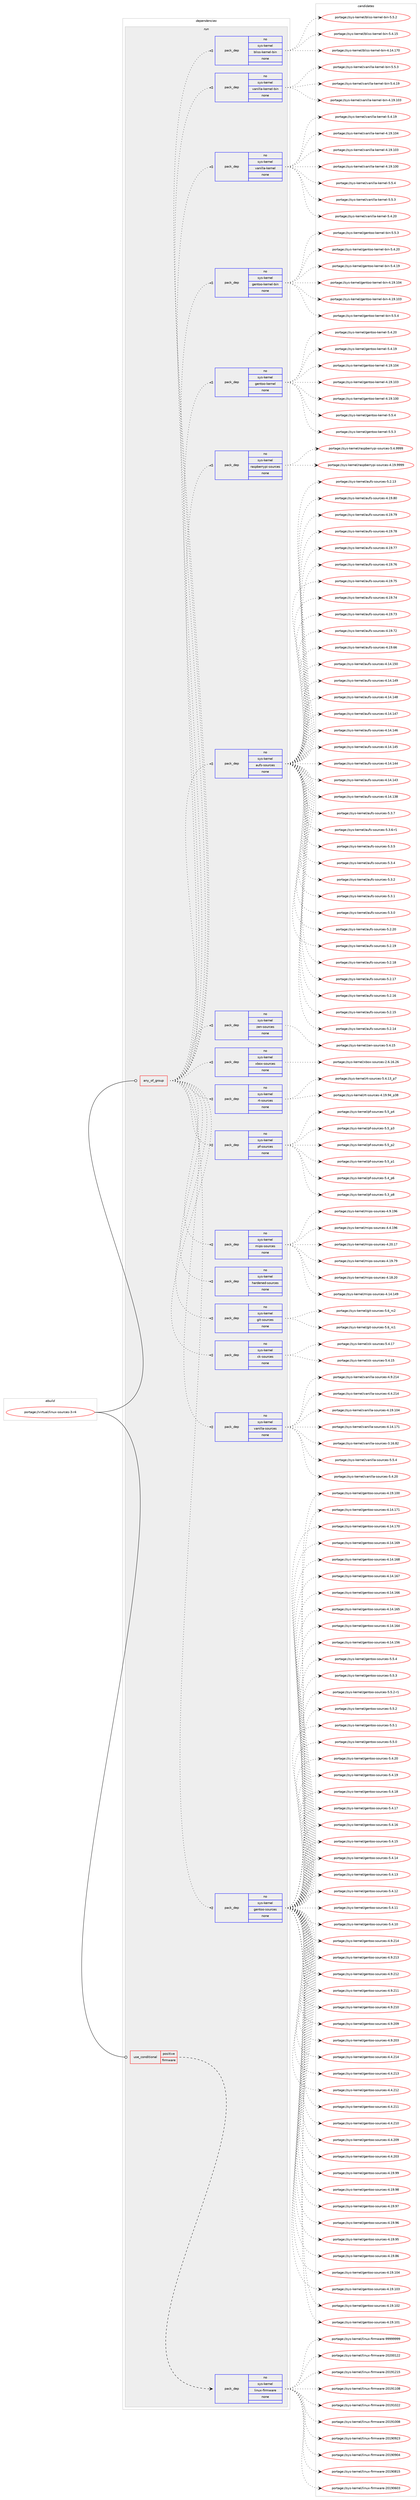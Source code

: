 digraph prolog {

# *************
# Graph options
# *************

newrank=true;
concentrate=true;
compound=true;
graph [rankdir=LR,fontname=Helvetica,fontsize=10,ranksep=1.5];#, ranksep=2.5, nodesep=0.2];
edge  [arrowhead=vee];
node  [fontname=Helvetica,fontsize=10];

# **********
# The ebuild
# **********

subgraph cluster_leftcol {
color=gray;
rank=same;
label=<<i>ebuild</i>>;
id [label="portage://virtual/linux-sources-3-r4", color=red, width=4, href="../virtual/linux-sources-3-r4.svg"];
}

# ****************
# The dependencies
# ****************

subgraph cluster_midcol {
color=gray;
label=<<i>dependencies</i>>;
subgraph cluster_compile {
fillcolor="#eeeeee";
style=filled;
label=<<i>compile</i>>;
}
subgraph cluster_compileandrun {
fillcolor="#eeeeee";
style=filled;
label=<<i>compile and run</i>>;
}
subgraph cluster_run {
fillcolor="#eeeeee";
style=filled;
label=<<i>run</i>>;
subgraph any759 {
dependency37556 [label=<<TABLE BORDER="0" CELLBORDER="1" CELLSPACING="0" CELLPADDING="4"><TR><TD CELLPADDING="10">any_of_group</TD></TR></TABLE>>, shape=none, color=red];subgraph pack30021 {
dependency37557 [label=<<TABLE BORDER="0" CELLBORDER="1" CELLSPACING="0" CELLPADDING="4" WIDTH="220"><TR><TD ROWSPAN="6" CELLPADDING="30">pack_dep</TD></TR><TR><TD WIDTH="110">no</TD></TR><TR><TD>sys-kernel</TD></TR><TR><TD>gentoo-sources</TD></TR><TR><TD>none</TD></TR><TR><TD></TD></TR></TABLE>>, shape=none, color=blue];
}
dependency37556:e -> dependency37557:w [weight=20,style="dotted",arrowhead="oinv"];
subgraph pack30022 {
dependency37558 [label=<<TABLE BORDER="0" CELLBORDER="1" CELLSPACING="0" CELLPADDING="4" WIDTH="220"><TR><TD ROWSPAN="6" CELLPADDING="30">pack_dep</TD></TR><TR><TD WIDTH="110">no</TD></TR><TR><TD>sys-kernel</TD></TR><TR><TD>vanilla-sources</TD></TR><TR><TD>none</TD></TR><TR><TD></TD></TR></TABLE>>, shape=none, color=blue];
}
dependency37556:e -> dependency37558:w [weight=20,style="dotted",arrowhead="oinv"];
subgraph pack30023 {
dependency37559 [label=<<TABLE BORDER="0" CELLBORDER="1" CELLSPACING="0" CELLPADDING="4" WIDTH="220"><TR><TD ROWSPAN="6" CELLPADDING="30">pack_dep</TD></TR><TR><TD WIDTH="110">no</TD></TR><TR><TD>sys-kernel</TD></TR><TR><TD>ck-sources</TD></TR><TR><TD>none</TD></TR><TR><TD></TD></TR></TABLE>>, shape=none, color=blue];
}
dependency37556:e -> dependency37559:w [weight=20,style="dotted",arrowhead="oinv"];
subgraph pack30024 {
dependency37560 [label=<<TABLE BORDER="0" CELLBORDER="1" CELLSPACING="0" CELLPADDING="4" WIDTH="220"><TR><TD ROWSPAN="6" CELLPADDING="30">pack_dep</TD></TR><TR><TD WIDTH="110">no</TD></TR><TR><TD>sys-kernel</TD></TR><TR><TD>git-sources</TD></TR><TR><TD>none</TD></TR><TR><TD></TD></TR></TABLE>>, shape=none, color=blue];
}
dependency37556:e -> dependency37560:w [weight=20,style="dotted",arrowhead="oinv"];
subgraph pack30025 {
dependency37561 [label=<<TABLE BORDER="0" CELLBORDER="1" CELLSPACING="0" CELLPADDING="4" WIDTH="220"><TR><TD ROWSPAN="6" CELLPADDING="30">pack_dep</TD></TR><TR><TD WIDTH="110">no</TD></TR><TR><TD>sys-kernel</TD></TR><TR><TD>hardened-sources</TD></TR><TR><TD>none</TD></TR><TR><TD></TD></TR></TABLE>>, shape=none, color=blue];
}
dependency37556:e -> dependency37561:w [weight=20,style="dotted",arrowhead="oinv"];
subgraph pack30026 {
dependency37562 [label=<<TABLE BORDER="0" CELLBORDER="1" CELLSPACING="0" CELLPADDING="4" WIDTH="220"><TR><TD ROWSPAN="6" CELLPADDING="30">pack_dep</TD></TR><TR><TD WIDTH="110">no</TD></TR><TR><TD>sys-kernel</TD></TR><TR><TD>mips-sources</TD></TR><TR><TD>none</TD></TR><TR><TD></TD></TR></TABLE>>, shape=none, color=blue];
}
dependency37556:e -> dependency37562:w [weight=20,style="dotted",arrowhead="oinv"];
subgraph pack30027 {
dependency37563 [label=<<TABLE BORDER="0" CELLBORDER="1" CELLSPACING="0" CELLPADDING="4" WIDTH="220"><TR><TD ROWSPAN="6" CELLPADDING="30">pack_dep</TD></TR><TR><TD WIDTH="110">no</TD></TR><TR><TD>sys-kernel</TD></TR><TR><TD>pf-sources</TD></TR><TR><TD>none</TD></TR><TR><TD></TD></TR></TABLE>>, shape=none, color=blue];
}
dependency37556:e -> dependency37563:w [weight=20,style="dotted",arrowhead="oinv"];
subgraph pack30028 {
dependency37564 [label=<<TABLE BORDER="0" CELLBORDER="1" CELLSPACING="0" CELLPADDING="4" WIDTH="220"><TR><TD ROWSPAN="6" CELLPADDING="30">pack_dep</TD></TR><TR><TD WIDTH="110">no</TD></TR><TR><TD>sys-kernel</TD></TR><TR><TD>rt-sources</TD></TR><TR><TD>none</TD></TR><TR><TD></TD></TR></TABLE>>, shape=none, color=blue];
}
dependency37556:e -> dependency37564:w [weight=20,style="dotted",arrowhead="oinv"];
subgraph pack30029 {
dependency37565 [label=<<TABLE BORDER="0" CELLBORDER="1" CELLSPACING="0" CELLPADDING="4" WIDTH="220"><TR><TD ROWSPAN="6" CELLPADDING="30">pack_dep</TD></TR><TR><TD WIDTH="110">no</TD></TR><TR><TD>sys-kernel</TD></TR><TR><TD>xbox-sources</TD></TR><TR><TD>none</TD></TR><TR><TD></TD></TR></TABLE>>, shape=none, color=blue];
}
dependency37556:e -> dependency37565:w [weight=20,style="dotted",arrowhead="oinv"];
subgraph pack30030 {
dependency37566 [label=<<TABLE BORDER="0" CELLBORDER="1" CELLSPACING="0" CELLPADDING="4" WIDTH="220"><TR><TD ROWSPAN="6" CELLPADDING="30">pack_dep</TD></TR><TR><TD WIDTH="110">no</TD></TR><TR><TD>sys-kernel</TD></TR><TR><TD>zen-sources</TD></TR><TR><TD>none</TD></TR><TR><TD></TD></TR></TABLE>>, shape=none, color=blue];
}
dependency37556:e -> dependency37566:w [weight=20,style="dotted",arrowhead="oinv"];
subgraph pack30031 {
dependency37567 [label=<<TABLE BORDER="0" CELLBORDER="1" CELLSPACING="0" CELLPADDING="4" WIDTH="220"><TR><TD ROWSPAN="6" CELLPADDING="30">pack_dep</TD></TR><TR><TD WIDTH="110">no</TD></TR><TR><TD>sys-kernel</TD></TR><TR><TD>aufs-sources</TD></TR><TR><TD>none</TD></TR><TR><TD></TD></TR></TABLE>>, shape=none, color=blue];
}
dependency37556:e -> dependency37567:w [weight=20,style="dotted",arrowhead="oinv"];
subgraph pack30032 {
dependency37568 [label=<<TABLE BORDER="0" CELLBORDER="1" CELLSPACING="0" CELLPADDING="4" WIDTH="220"><TR><TD ROWSPAN="6" CELLPADDING="30">pack_dep</TD></TR><TR><TD WIDTH="110">no</TD></TR><TR><TD>sys-kernel</TD></TR><TR><TD>raspberrypi-sources</TD></TR><TR><TD>none</TD></TR><TR><TD></TD></TR></TABLE>>, shape=none, color=blue];
}
dependency37556:e -> dependency37568:w [weight=20,style="dotted",arrowhead="oinv"];
subgraph pack30033 {
dependency37569 [label=<<TABLE BORDER="0" CELLBORDER="1" CELLSPACING="0" CELLPADDING="4" WIDTH="220"><TR><TD ROWSPAN="6" CELLPADDING="30">pack_dep</TD></TR><TR><TD WIDTH="110">no</TD></TR><TR><TD>sys-kernel</TD></TR><TR><TD>gentoo-kernel</TD></TR><TR><TD>none</TD></TR><TR><TD></TD></TR></TABLE>>, shape=none, color=blue];
}
dependency37556:e -> dependency37569:w [weight=20,style="dotted",arrowhead="oinv"];
subgraph pack30034 {
dependency37570 [label=<<TABLE BORDER="0" CELLBORDER="1" CELLSPACING="0" CELLPADDING="4" WIDTH="220"><TR><TD ROWSPAN="6" CELLPADDING="30">pack_dep</TD></TR><TR><TD WIDTH="110">no</TD></TR><TR><TD>sys-kernel</TD></TR><TR><TD>gentoo-kernel-bin</TD></TR><TR><TD>none</TD></TR><TR><TD></TD></TR></TABLE>>, shape=none, color=blue];
}
dependency37556:e -> dependency37570:w [weight=20,style="dotted",arrowhead="oinv"];
subgraph pack30035 {
dependency37571 [label=<<TABLE BORDER="0" CELLBORDER="1" CELLSPACING="0" CELLPADDING="4" WIDTH="220"><TR><TD ROWSPAN="6" CELLPADDING="30">pack_dep</TD></TR><TR><TD WIDTH="110">no</TD></TR><TR><TD>sys-kernel</TD></TR><TR><TD>vanilla-kernel</TD></TR><TR><TD>none</TD></TR><TR><TD></TD></TR></TABLE>>, shape=none, color=blue];
}
dependency37556:e -> dependency37571:w [weight=20,style="dotted",arrowhead="oinv"];
subgraph pack30036 {
dependency37572 [label=<<TABLE BORDER="0" CELLBORDER="1" CELLSPACING="0" CELLPADDING="4" WIDTH="220"><TR><TD ROWSPAN="6" CELLPADDING="30">pack_dep</TD></TR><TR><TD WIDTH="110">no</TD></TR><TR><TD>sys-kernel</TD></TR><TR><TD>vanilla-kernel-bin</TD></TR><TR><TD>none</TD></TR><TR><TD></TD></TR></TABLE>>, shape=none, color=blue];
}
dependency37556:e -> dependency37572:w [weight=20,style="dotted",arrowhead="oinv"];
subgraph pack30037 {
dependency37573 [label=<<TABLE BORDER="0" CELLBORDER="1" CELLSPACING="0" CELLPADDING="4" WIDTH="220"><TR><TD ROWSPAN="6" CELLPADDING="30">pack_dep</TD></TR><TR><TD WIDTH="110">no</TD></TR><TR><TD>sys-kernel</TD></TR><TR><TD>bliss-kernel-bin</TD></TR><TR><TD>none</TD></TR><TR><TD></TD></TR></TABLE>>, shape=none, color=blue];
}
dependency37556:e -> dependency37573:w [weight=20,style="dotted",arrowhead="oinv"];
}
id:e -> dependency37556:w [weight=20,style="solid",arrowhead="odot"];
subgraph cond6728 {
dependency37574 [label=<<TABLE BORDER="0" CELLBORDER="1" CELLSPACING="0" CELLPADDING="4"><TR><TD ROWSPAN="3" CELLPADDING="10">use_conditional</TD></TR><TR><TD>positive</TD></TR><TR><TD>firmware</TD></TR></TABLE>>, shape=none, color=red];
subgraph pack30038 {
dependency37575 [label=<<TABLE BORDER="0" CELLBORDER="1" CELLSPACING="0" CELLPADDING="4" WIDTH="220"><TR><TD ROWSPAN="6" CELLPADDING="30">pack_dep</TD></TR><TR><TD WIDTH="110">no</TD></TR><TR><TD>sys-kernel</TD></TR><TR><TD>linux-firmware</TD></TR><TR><TD>none</TD></TR><TR><TD></TD></TR></TABLE>>, shape=none, color=blue];
}
dependency37574:e -> dependency37575:w [weight=20,style="dashed",arrowhead="vee"];
}
id:e -> dependency37574:w [weight=20,style="solid",arrowhead="odot"];
}
}

# **************
# The candidates
# **************

subgraph cluster_choices {
rank=same;
color=gray;
label=<<i>candidates</i>>;

subgraph choice30021 {
color=black;
nodesep=1;
choice11512111545107101114110101108471031011101161111114511511111711499101115455346534652 [label="portage://sys-kernel/gentoo-sources-5.5.4", color=red, width=4,href="../sys-kernel/gentoo-sources-5.5.4.svg"];
choice11512111545107101114110101108471031011101161111114511511111711499101115455346534651 [label="portage://sys-kernel/gentoo-sources-5.5.3", color=red, width=4,href="../sys-kernel/gentoo-sources-5.5.3.svg"];
choice115121115451071011141101011084710310111011611111145115111117114991011154553465346504511449 [label="portage://sys-kernel/gentoo-sources-5.5.2-r1", color=red, width=4,href="../sys-kernel/gentoo-sources-5.5.2-r1.svg"];
choice11512111545107101114110101108471031011101161111114511511111711499101115455346534650 [label="portage://sys-kernel/gentoo-sources-5.5.2", color=red, width=4,href="../sys-kernel/gentoo-sources-5.5.2.svg"];
choice11512111545107101114110101108471031011101161111114511511111711499101115455346534649 [label="portage://sys-kernel/gentoo-sources-5.5.1", color=red, width=4,href="../sys-kernel/gentoo-sources-5.5.1.svg"];
choice11512111545107101114110101108471031011101161111114511511111711499101115455346534648 [label="portage://sys-kernel/gentoo-sources-5.5.0", color=red, width=4,href="../sys-kernel/gentoo-sources-5.5.0.svg"];
choice1151211154510710111411010110847103101110116111111451151111171149910111545534652465048 [label="portage://sys-kernel/gentoo-sources-5.4.20", color=red, width=4,href="../sys-kernel/gentoo-sources-5.4.20.svg"];
choice1151211154510710111411010110847103101110116111111451151111171149910111545534652464957 [label="portage://sys-kernel/gentoo-sources-5.4.19", color=red, width=4,href="../sys-kernel/gentoo-sources-5.4.19.svg"];
choice1151211154510710111411010110847103101110116111111451151111171149910111545534652464956 [label="portage://sys-kernel/gentoo-sources-5.4.18", color=red, width=4,href="../sys-kernel/gentoo-sources-5.4.18.svg"];
choice1151211154510710111411010110847103101110116111111451151111171149910111545534652464955 [label="portage://sys-kernel/gentoo-sources-5.4.17", color=red, width=4,href="../sys-kernel/gentoo-sources-5.4.17.svg"];
choice1151211154510710111411010110847103101110116111111451151111171149910111545534652464954 [label="portage://sys-kernel/gentoo-sources-5.4.16", color=red, width=4,href="../sys-kernel/gentoo-sources-5.4.16.svg"];
choice1151211154510710111411010110847103101110116111111451151111171149910111545534652464953 [label="portage://sys-kernel/gentoo-sources-5.4.15", color=red, width=4,href="../sys-kernel/gentoo-sources-5.4.15.svg"];
choice1151211154510710111411010110847103101110116111111451151111171149910111545534652464952 [label="portage://sys-kernel/gentoo-sources-5.4.14", color=red, width=4,href="../sys-kernel/gentoo-sources-5.4.14.svg"];
choice1151211154510710111411010110847103101110116111111451151111171149910111545534652464951 [label="portage://sys-kernel/gentoo-sources-5.4.13", color=red, width=4,href="../sys-kernel/gentoo-sources-5.4.13.svg"];
choice1151211154510710111411010110847103101110116111111451151111171149910111545534652464950 [label="portage://sys-kernel/gentoo-sources-5.4.12", color=red, width=4,href="../sys-kernel/gentoo-sources-5.4.12.svg"];
choice1151211154510710111411010110847103101110116111111451151111171149910111545534652464949 [label="portage://sys-kernel/gentoo-sources-5.4.11", color=red, width=4,href="../sys-kernel/gentoo-sources-5.4.11.svg"];
choice1151211154510710111411010110847103101110116111111451151111171149910111545534652464948 [label="portage://sys-kernel/gentoo-sources-5.4.10", color=red, width=4,href="../sys-kernel/gentoo-sources-5.4.10.svg"];
choice115121115451071011141101011084710310111011611111145115111117114991011154552465746504952 [label="portage://sys-kernel/gentoo-sources-4.9.214", color=red, width=4,href="../sys-kernel/gentoo-sources-4.9.214.svg"];
choice115121115451071011141101011084710310111011611111145115111117114991011154552465746504951 [label="portage://sys-kernel/gentoo-sources-4.9.213", color=red, width=4,href="../sys-kernel/gentoo-sources-4.9.213.svg"];
choice115121115451071011141101011084710310111011611111145115111117114991011154552465746504950 [label="portage://sys-kernel/gentoo-sources-4.9.212", color=red, width=4,href="../sys-kernel/gentoo-sources-4.9.212.svg"];
choice115121115451071011141101011084710310111011611111145115111117114991011154552465746504949 [label="portage://sys-kernel/gentoo-sources-4.9.211", color=red, width=4,href="../sys-kernel/gentoo-sources-4.9.211.svg"];
choice115121115451071011141101011084710310111011611111145115111117114991011154552465746504948 [label="portage://sys-kernel/gentoo-sources-4.9.210", color=red, width=4,href="../sys-kernel/gentoo-sources-4.9.210.svg"];
choice115121115451071011141101011084710310111011611111145115111117114991011154552465746504857 [label="portage://sys-kernel/gentoo-sources-4.9.209", color=red, width=4,href="../sys-kernel/gentoo-sources-4.9.209.svg"];
choice115121115451071011141101011084710310111011611111145115111117114991011154552465746504851 [label="portage://sys-kernel/gentoo-sources-4.9.203", color=red, width=4,href="../sys-kernel/gentoo-sources-4.9.203.svg"];
choice115121115451071011141101011084710310111011611111145115111117114991011154552465246504952 [label="portage://sys-kernel/gentoo-sources-4.4.214", color=red, width=4,href="../sys-kernel/gentoo-sources-4.4.214.svg"];
choice115121115451071011141101011084710310111011611111145115111117114991011154552465246504951 [label="portage://sys-kernel/gentoo-sources-4.4.213", color=red, width=4,href="../sys-kernel/gentoo-sources-4.4.213.svg"];
choice115121115451071011141101011084710310111011611111145115111117114991011154552465246504950 [label="portage://sys-kernel/gentoo-sources-4.4.212", color=red, width=4,href="../sys-kernel/gentoo-sources-4.4.212.svg"];
choice115121115451071011141101011084710310111011611111145115111117114991011154552465246504949 [label="portage://sys-kernel/gentoo-sources-4.4.211", color=red, width=4,href="../sys-kernel/gentoo-sources-4.4.211.svg"];
choice115121115451071011141101011084710310111011611111145115111117114991011154552465246504948 [label="portage://sys-kernel/gentoo-sources-4.4.210", color=red, width=4,href="../sys-kernel/gentoo-sources-4.4.210.svg"];
choice115121115451071011141101011084710310111011611111145115111117114991011154552465246504857 [label="portage://sys-kernel/gentoo-sources-4.4.209", color=red, width=4,href="../sys-kernel/gentoo-sources-4.4.209.svg"];
choice115121115451071011141101011084710310111011611111145115111117114991011154552465246504851 [label="portage://sys-kernel/gentoo-sources-4.4.203", color=red, width=4,href="../sys-kernel/gentoo-sources-4.4.203.svg"];
choice115121115451071011141101011084710310111011611111145115111117114991011154552464957465757 [label="portage://sys-kernel/gentoo-sources-4.19.99", color=red, width=4,href="../sys-kernel/gentoo-sources-4.19.99.svg"];
choice115121115451071011141101011084710310111011611111145115111117114991011154552464957465756 [label="portage://sys-kernel/gentoo-sources-4.19.98", color=red, width=4,href="../sys-kernel/gentoo-sources-4.19.98.svg"];
choice115121115451071011141101011084710310111011611111145115111117114991011154552464957465755 [label="portage://sys-kernel/gentoo-sources-4.19.97", color=red, width=4,href="../sys-kernel/gentoo-sources-4.19.97.svg"];
choice115121115451071011141101011084710310111011611111145115111117114991011154552464957465754 [label="portage://sys-kernel/gentoo-sources-4.19.96", color=red, width=4,href="../sys-kernel/gentoo-sources-4.19.96.svg"];
choice115121115451071011141101011084710310111011611111145115111117114991011154552464957465753 [label="portage://sys-kernel/gentoo-sources-4.19.95", color=red, width=4,href="../sys-kernel/gentoo-sources-4.19.95.svg"];
choice115121115451071011141101011084710310111011611111145115111117114991011154552464957465654 [label="portage://sys-kernel/gentoo-sources-4.19.86", color=red, width=4,href="../sys-kernel/gentoo-sources-4.19.86.svg"];
choice11512111545107101114110101108471031011101161111114511511111711499101115455246495746494852 [label="portage://sys-kernel/gentoo-sources-4.19.104", color=red, width=4,href="../sys-kernel/gentoo-sources-4.19.104.svg"];
choice11512111545107101114110101108471031011101161111114511511111711499101115455246495746494851 [label="portage://sys-kernel/gentoo-sources-4.19.103", color=red, width=4,href="../sys-kernel/gentoo-sources-4.19.103.svg"];
choice11512111545107101114110101108471031011101161111114511511111711499101115455246495746494850 [label="portage://sys-kernel/gentoo-sources-4.19.102", color=red, width=4,href="../sys-kernel/gentoo-sources-4.19.102.svg"];
choice11512111545107101114110101108471031011101161111114511511111711499101115455246495746494849 [label="portage://sys-kernel/gentoo-sources-4.19.101", color=red, width=4,href="../sys-kernel/gentoo-sources-4.19.101.svg"];
choice11512111545107101114110101108471031011101161111114511511111711499101115455246495746494848 [label="portage://sys-kernel/gentoo-sources-4.19.100", color=red, width=4,href="../sys-kernel/gentoo-sources-4.19.100.svg"];
choice11512111545107101114110101108471031011101161111114511511111711499101115455246495246495549 [label="portage://sys-kernel/gentoo-sources-4.14.171", color=red, width=4,href="../sys-kernel/gentoo-sources-4.14.171.svg"];
choice11512111545107101114110101108471031011101161111114511511111711499101115455246495246495548 [label="portage://sys-kernel/gentoo-sources-4.14.170", color=red, width=4,href="../sys-kernel/gentoo-sources-4.14.170.svg"];
choice11512111545107101114110101108471031011101161111114511511111711499101115455246495246495457 [label="portage://sys-kernel/gentoo-sources-4.14.169", color=red, width=4,href="../sys-kernel/gentoo-sources-4.14.169.svg"];
choice11512111545107101114110101108471031011101161111114511511111711499101115455246495246495456 [label="portage://sys-kernel/gentoo-sources-4.14.168", color=red, width=4,href="../sys-kernel/gentoo-sources-4.14.168.svg"];
choice11512111545107101114110101108471031011101161111114511511111711499101115455246495246495455 [label="portage://sys-kernel/gentoo-sources-4.14.167", color=red, width=4,href="../sys-kernel/gentoo-sources-4.14.167.svg"];
choice11512111545107101114110101108471031011101161111114511511111711499101115455246495246495454 [label="portage://sys-kernel/gentoo-sources-4.14.166", color=red, width=4,href="../sys-kernel/gentoo-sources-4.14.166.svg"];
choice11512111545107101114110101108471031011101161111114511511111711499101115455246495246495453 [label="portage://sys-kernel/gentoo-sources-4.14.165", color=red, width=4,href="../sys-kernel/gentoo-sources-4.14.165.svg"];
choice11512111545107101114110101108471031011101161111114511511111711499101115455246495246495452 [label="portage://sys-kernel/gentoo-sources-4.14.164", color=red, width=4,href="../sys-kernel/gentoo-sources-4.14.164.svg"];
choice11512111545107101114110101108471031011101161111114511511111711499101115455246495246495354 [label="portage://sys-kernel/gentoo-sources-4.14.156", color=red, width=4,href="../sys-kernel/gentoo-sources-4.14.156.svg"];
dependency37557:e -> choice11512111545107101114110101108471031011101161111114511511111711499101115455346534652:w [style=dotted,weight="100"];
dependency37557:e -> choice11512111545107101114110101108471031011101161111114511511111711499101115455346534651:w [style=dotted,weight="100"];
dependency37557:e -> choice115121115451071011141101011084710310111011611111145115111117114991011154553465346504511449:w [style=dotted,weight="100"];
dependency37557:e -> choice11512111545107101114110101108471031011101161111114511511111711499101115455346534650:w [style=dotted,weight="100"];
dependency37557:e -> choice11512111545107101114110101108471031011101161111114511511111711499101115455346534649:w [style=dotted,weight="100"];
dependency37557:e -> choice11512111545107101114110101108471031011101161111114511511111711499101115455346534648:w [style=dotted,weight="100"];
dependency37557:e -> choice1151211154510710111411010110847103101110116111111451151111171149910111545534652465048:w [style=dotted,weight="100"];
dependency37557:e -> choice1151211154510710111411010110847103101110116111111451151111171149910111545534652464957:w [style=dotted,weight="100"];
dependency37557:e -> choice1151211154510710111411010110847103101110116111111451151111171149910111545534652464956:w [style=dotted,weight="100"];
dependency37557:e -> choice1151211154510710111411010110847103101110116111111451151111171149910111545534652464955:w [style=dotted,weight="100"];
dependency37557:e -> choice1151211154510710111411010110847103101110116111111451151111171149910111545534652464954:w [style=dotted,weight="100"];
dependency37557:e -> choice1151211154510710111411010110847103101110116111111451151111171149910111545534652464953:w [style=dotted,weight="100"];
dependency37557:e -> choice1151211154510710111411010110847103101110116111111451151111171149910111545534652464952:w [style=dotted,weight="100"];
dependency37557:e -> choice1151211154510710111411010110847103101110116111111451151111171149910111545534652464951:w [style=dotted,weight="100"];
dependency37557:e -> choice1151211154510710111411010110847103101110116111111451151111171149910111545534652464950:w [style=dotted,weight="100"];
dependency37557:e -> choice1151211154510710111411010110847103101110116111111451151111171149910111545534652464949:w [style=dotted,weight="100"];
dependency37557:e -> choice1151211154510710111411010110847103101110116111111451151111171149910111545534652464948:w [style=dotted,weight="100"];
dependency37557:e -> choice115121115451071011141101011084710310111011611111145115111117114991011154552465746504952:w [style=dotted,weight="100"];
dependency37557:e -> choice115121115451071011141101011084710310111011611111145115111117114991011154552465746504951:w [style=dotted,weight="100"];
dependency37557:e -> choice115121115451071011141101011084710310111011611111145115111117114991011154552465746504950:w [style=dotted,weight="100"];
dependency37557:e -> choice115121115451071011141101011084710310111011611111145115111117114991011154552465746504949:w [style=dotted,weight="100"];
dependency37557:e -> choice115121115451071011141101011084710310111011611111145115111117114991011154552465746504948:w [style=dotted,weight="100"];
dependency37557:e -> choice115121115451071011141101011084710310111011611111145115111117114991011154552465746504857:w [style=dotted,weight="100"];
dependency37557:e -> choice115121115451071011141101011084710310111011611111145115111117114991011154552465746504851:w [style=dotted,weight="100"];
dependency37557:e -> choice115121115451071011141101011084710310111011611111145115111117114991011154552465246504952:w [style=dotted,weight="100"];
dependency37557:e -> choice115121115451071011141101011084710310111011611111145115111117114991011154552465246504951:w [style=dotted,weight="100"];
dependency37557:e -> choice115121115451071011141101011084710310111011611111145115111117114991011154552465246504950:w [style=dotted,weight="100"];
dependency37557:e -> choice115121115451071011141101011084710310111011611111145115111117114991011154552465246504949:w [style=dotted,weight="100"];
dependency37557:e -> choice115121115451071011141101011084710310111011611111145115111117114991011154552465246504948:w [style=dotted,weight="100"];
dependency37557:e -> choice115121115451071011141101011084710310111011611111145115111117114991011154552465246504857:w [style=dotted,weight="100"];
dependency37557:e -> choice115121115451071011141101011084710310111011611111145115111117114991011154552465246504851:w [style=dotted,weight="100"];
dependency37557:e -> choice115121115451071011141101011084710310111011611111145115111117114991011154552464957465757:w [style=dotted,weight="100"];
dependency37557:e -> choice115121115451071011141101011084710310111011611111145115111117114991011154552464957465756:w [style=dotted,weight="100"];
dependency37557:e -> choice115121115451071011141101011084710310111011611111145115111117114991011154552464957465755:w [style=dotted,weight="100"];
dependency37557:e -> choice115121115451071011141101011084710310111011611111145115111117114991011154552464957465754:w [style=dotted,weight="100"];
dependency37557:e -> choice115121115451071011141101011084710310111011611111145115111117114991011154552464957465753:w [style=dotted,weight="100"];
dependency37557:e -> choice115121115451071011141101011084710310111011611111145115111117114991011154552464957465654:w [style=dotted,weight="100"];
dependency37557:e -> choice11512111545107101114110101108471031011101161111114511511111711499101115455246495746494852:w [style=dotted,weight="100"];
dependency37557:e -> choice11512111545107101114110101108471031011101161111114511511111711499101115455246495746494851:w [style=dotted,weight="100"];
dependency37557:e -> choice11512111545107101114110101108471031011101161111114511511111711499101115455246495746494850:w [style=dotted,weight="100"];
dependency37557:e -> choice11512111545107101114110101108471031011101161111114511511111711499101115455246495746494849:w [style=dotted,weight="100"];
dependency37557:e -> choice11512111545107101114110101108471031011101161111114511511111711499101115455246495746494848:w [style=dotted,weight="100"];
dependency37557:e -> choice11512111545107101114110101108471031011101161111114511511111711499101115455246495246495549:w [style=dotted,weight="100"];
dependency37557:e -> choice11512111545107101114110101108471031011101161111114511511111711499101115455246495246495548:w [style=dotted,weight="100"];
dependency37557:e -> choice11512111545107101114110101108471031011101161111114511511111711499101115455246495246495457:w [style=dotted,weight="100"];
dependency37557:e -> choice11512111545107101114110101108471031011101161111114511511111711499101115455246495246495456:w [style=dotted,weight="100"];
dependency37557:e -> choice11512111545107101114110101108471031011101161111114511511111711499101115455246495246495455:w [style=dotted,weight="100"];
dependency37557:e -> choice11512111545107101114110101108471031011101161111114511511111711499101115455246495246495454:w [style=dotted,weight="100"];
dependency37557:e -> choice11512111545107101114110101108471031011101161111114511511111711499101115455246495246495453:w [style=dotted,weight="100"];
dependency37557:e -> choice11512111545107101114110101108471031011101161111114511511111711499101115455246495246495452:w [style=dotted,weight="100"];
dependency37557:e -> choice11512111545107101114110101108471031011101161111114511511111711499101115455246495246495354:w [style=dotted,weight="100"];
}
subgraph choice30022 {
color=black;
nodesep=1;
choice115121115451071011141101011084711897110105108108974511511111711499101115455346534652 [label="portage://sys-kernel/vanilla-sources-5.5.4", color=red, width=4,href="../sys-kernel/vanilla-sources-5.5.4.svg"];
choice11512111545107101114110101108471189711010510810897451151111171149910111545534652465048 [label="portage://sys-kernel/vanilla-sources-5.4.20", color=red, width=4,href="../sys-kernel/vanilla-sources-5.4.20.svg"];
choice1151211154510710111411010110847118971101051081089745115111117114991011154552465746504952 [label="portage://sys-kernel/vanilla-sources-4.9.214", color=red, width=4,href="../sys-kernel/vanilla-sources-4.9.214.svg"];
choice1151211154510710111411010110847118971101051081089745115111117114991011154552465246504952 [label="portage://sys-kernel/vanilla-sources-4.4.214", color=red, width=4,href="../sys-kernel/vanilla-sources-4.4.214.svg"];
choice115121115451071011141101011084711897110105108108974511511111711499101115455246495746494852 [label="portage://sys-kernel/vanilla-sources-4.19.104", color=red, width=4,href="../sys-kernel/vanilla-sources-4.19.104.svg"];
choice115121115451071011141101011084711897110105108108974511511111711499101115455246495246495549 [label="portage://sys-kernel/vanilla-sources-4.14.171", color=red, width=4,href="../sys-kernel/vanilla-sources-4.14.171.svg"];
choice1151211154510710111411010110847118971101051081089745115111117114991011154551464954465650 [label="portage://sys-kernel/vanilla-sources-3.16.82", color=red, width=4,href="../sys-kernel/vanilla-sources-3.16.82.svg"];
dependency37558:e -> choice115121115451071011141101011084711897110105108108974511511111711499101115455346534652:w [style=dotted,weight="100"];
dependency37558:e -> choice11512111545107101114110101108471189711010510810897451151111171149910111545534652465048:w [style=dotted,weight="100"];
dependency37558:e -> choice1151211154510710111411010110847118971101051081089745115111117114991011154552465746504952:w [style=dotted,weight="100"];
dependency37558:e -> choice1151211154510710111411010110847118971101051081089745115111117114991011154552465246504952:w [style=dotted,weight="100"];
dependency37558:e -> choice115121115451071011141101011084711897110105108108974511511111711499101115455246495746494852:w [style=dotted,weight="100"];
dependency37558:e -> choice115121115451071011141101011084711897110105108108974511511111711499101115455246495246495549:w [style=dotted,weight="100"];
dependency37558:e -> choice1151211154510710111411010110847118971101051081089745115111117114991011154551464954465650:w [style=dotted,weight="100"];
}
subgraph choice30023 {
color=black;
nodesep=1;
choice115121115451071011141101011084799107451151111171149910111545534652464955 [label="portage://sys-kernel/ck-sources-5.4.17", color=red, width=4,href="../sys-kernel/ck-sources-5.4.17.svg"];
choice115121115451071011141101011084799107451151111171149910111545534652464953 [label="portage://sys-kernel/ck-sources-5.4.15", color=red, width=4,href="../sys-kernel/ck-sources-5.4.15.svg"];
dependency37559:e -> choice115121115451071011141101011084799107451151111171149910111545534652464955:w [style=dotted,weight="100"];
dependency37559:e -> choice115121115451071011141101011084799107451151111171149910111545534652464953:w [style=dotted,weight="100"];
}
subgraph choice30024 {
color=black;
nodesep=1;
choice1151211154510710111411010110847103105116451151111171149910111545534654951149950 [label="portage://sys-kernel/git-sources-5.6_rc2", color=red, width=4,href="../sys-kernel/git-sources-5.6_rc2.svg"];
choice1151211154510710111411010110847103105116451151111171149910111545534654951149949 [label="portage://sys-kernel/git-sources-5.6_rc1", color=red, width=4,href="../sys-kernel/git-sources-5.6_rc1.svg"];
dependency37560:e -> choice1151211154510710111411010110847103105116451151111171149910111545534654951149950:w [style=dotted,weight="100"];
dependency37560:e -> choice1151211154510710111411010110847103105116451151111171149910111545534654951149949:w [style=dotted,weight="100"];
}
subgraph choice30025 {
color=black;
nodesep=1;
}
subgraph choice30026 {
color=black;
nodesep=1;
choice115121115451071011141101011084710910511211545115111117114991011154552465746495754 [label="portage://sys-kernel/mips-sources-4.9.196", color=red, width=4,href="../sys-kernel/mips-sources-4.9.196.svg"];
choice115121115451071011141101011084710910511211545115111117114991011154552465246495754 [label="portage://sys-kernel/mips-sources-4.4.196", color=red, width=4,href="../sys-kernel/mips-sources-4.4.196.svg"];
choice115121115451071011141101011084710910511211545115111117114991011154552465048464955 [label="portage://sys-kernel/mips-sources-4.20.17", color=red, width=4,href="../sys-kernel/mips-sources-4.20.17.svg"];
choice115121115451071011141101011084710910511211545115111117114991011154552464957465557 [label="portage://sys-kernel/mips-sources-4.19.79", color=red, width=4,href="../sys-kernel/mips-sources-4.19.79.svg"];
choice115121115451071011141101011084710910511211545115111117114991011154552464956465048 [label="portage://sys-kernel/mips-sources-4.18.20", color=red, width=4,href="../sys-kernel/mips-sources-4.18.20.svg"];
choice11512111545107101114110101108471091051121154511511111711499101115455246495246495257 [label="portage://sys-kernel/mips-sources-4.14.149", color=red, width=4,href="../sys-kernel/mips-sources-4.14.149.svg"];
dependency37562:e -> choice115121115451071011141101011084710910511211545115111117114991011154552465746495754:w [style=dotted,weight="100"];
dependency37562:e -> choice115121115451071011141101011084710910511211545115111117114991011154552465246495754:w [style=dotted,weight="100"];
dependency37562:e -> choice115121115451071011141101011084710910511211545115111117114991011154552465048464955:w [style=dotted,weight="100"];
dependency37562:e -> choice115121115451071011141101011084710910511211545115111117114991011154552464957465557:w [style=dotted,weight="100"];
dependency37562:e -> choice115121115451071011141101011084710910511211545115111117114991011154552464956465048:w [style=dotted,weight="100"];
dependency37562:e -> choice11512111545107101114110101108471091051121154511511111711499101115455246495246495257:w [style=dotted,weight="100"];
}
subgraph choice30027 {
color=black;
nodesep=1;
choice11512111545107101114110101108471121024511511111711499101115455346539511252 [label="portage://sys-kernel/pf-sources-5.5_p4", color=red, width=4,href="../sys-kernel/pf-sources-5.5_p4.svg"];
choice11512111545107101114110101108471121024511511111711499101115455346539511251 [label="portage://sys-kernel/pf-sources-5.5_p3", color=red, width=4,href="../sys-kernel/pf-sources-5.5_p3.svg"];
choice11512111545107101114110101108471121024511511111711499101115455346539511250 [label="portage://sys-kernel/pf-sources-5.5_p2", color=red, width=4,href="../sys-kernel/pf-sources-5.5_p2.svg"];
choice11512111545107101114110101108471121024511511111711499101115455346539511249 [label="portage://sys-kernel/pf-sources-5.5_p1", color=red, width=4,href="../sys-kernel/pf-sources-5.5_p1.svg"];
choice11512111545107101114110101108471121024511511111711499101115455346529511254 [label="portage://sys-kernel/pf-sources-5.4_p6", color=red, width=4,href="../sys-kernel/pf-sources-5.4_p6.svg"];
choice11512111545107101114110101108471121024511511111711499101115455346519511256 [label="portage://sys-kernel/pf-sources-5.3_p8", color=red, width=4,href="../sys-kernel/pf-sources-5.3_p8.svg"];
dependency37563:e -> choice11512111545107101114110101108471121024511511111711499101115455346539511252:w [style=dotted,weight="100"];
dependency37563:e -> choice11512111545107101114110101108471121024511511111711499101115455346539511251:w [style=dotted,weight="100"];
dependency37563:e -> choice11512111545107101114110101108471121024511511111711499101115455346539511250:w [style=dotted,weight="100"];
dependency37563:e -> choice11512111545107101114110101108471121024511511111711499101115455346539511249:w [style=dotted,weight="100"];
dependency37563:e -> choice11512111545107101114110101108471121024511511111711499101115455346529511254:w [style=dotted,weight="100"];
dependency37563:e -> choice11512111545107101114110101108471121024511511111711499101115455346519511256:w [style=dotted,weight="100"];
}
subgraph choice30028 {
color=black;
nodesep=1;
choice11512111545107101114110101108471141164511511111711499101115455346524649519511255 [label="portage://sys-kernel/rt-sources-5.4.13_p7", color=red, width=4,href="../sys-kernel/rt-sources-5.4.13_p7.svg"];
choice115121115451071011141101011084711411645115111117114991011154552464957465752951125156 [label="portage://sys-kernel/rt-sources-4.19.94_p38", color=red, width=4,href="../sys-kernel/rt-sources-4.19.94_p38.svg"];
dependency37564:e -> choice11512111545107101114110101108471141164511511111711499101115455346524649519511255:w [style=dotted,weight="100"];
dependency37564:e -> choice115121115451071011141101011084711411645115111117114991011154552464957465752951125156:w [style=dotted,weight="100"];
}
subgraph choice30029 {
color=black;
nodesep=1;
choice115121115451071011141101011084712098111120451151111171149910111545504654464954465054 [label="portage://sys-kernel/xbox-sources-2.6.16.26", color=red, width=4,href="../sys-kernel/xbox-sources-2.6.16.26.svg"];
dependency37565:e -> choice115121115451071011141101011084712098111120451151111171149910111545504654464954465054:w [style=dotted,weight="100"];
}
subgraph choice30030 {
color=black;
nodesep=1;
choice1151211154510710111411010110847122101110451151111171149910111545534652464953 [label="portage://sys-kernel/zen-sources-5.4.15", color=red, width=4,href="../sys-kernel/zen-sources-5.4.15.svg"];
dependency37566:e -> choice1151211154510710111411010110847122101110451151111171149910111545534652464953:w [style=dotted,weight="100"];
}
subgraph choice30031 {
color=black;
nodesep=1;
choice1151211154510710111411010110847971171021154511511111711499101115455346514655 [label="portage://sys-kernel/aufs-sources-5.3.7", color=red, width=4,href="../sys-kernel/aufs-sources-5.3.7.svg"];
choice11512111545107101114110101108479711710211545115111117114991011154553465146544511449 [label="portage://sys-kernel/aufs-sources-5.3.6-r1", color=red, width=4,href="../sys-kernel/aufs-sources-5.3.6-r1.svg"];
choice1151211154510710111411010110847971171021154511511111711499101115455346514653 [label="portage://sys-kernel/aufs-sources-5.3.5", color=red, width=4,href="../sys-kernel/aufs-sources-5.3.5.svg"];
choice1151211154510710111411010110847971171021154511511111711499101115455346514652 [label="portage://sys-kernel/aufs-sources-5.3.4", color=red, width=4,href="../sys-kernel/aufs-sources-5.3.4.svg"];
choice1151211154510710111411010110847971171021154511511111711499101115455346514650 [label="portage://sys-kernel/aufs-sources-5.3.2", color=red, width=4,href="../sys-kernel/aufs-sources-5.3.2.svg"];
choice1151211154510710111411010110847971171021154511511111711499101115455346514649 [label="portage://sys-kernel/aufs-sources-5.3.1", color=red, width=4,href="../sys-kernel/aufs-sources-5.3.1.svg"];
choice1151211154510710111411010110847971171021154511511111711499101115455346514648 [label="portage://sys-kernel/aufs-sources-5.3.0", color=red, width=4,href="../sys-kernel/aufs-sources-5.3.0.svg"];
choice115121115451071011141101011084797117102115451151111171149910111545534650465048 [label="portage://sys-kernel/aufs-sources-5.2.20", color=red, width=4,href="../sys-kernel/aufs-sources-5.2.20.svg"];
choice115121115451071011141101011084797117102115451151111171149910111545534650464957 [label="portage://sys-kernel/aufs-sources-5.2.19", color=red, width=4,href="../sys-kernel/aufs-sources-5.2.19.svg"];
choice115121115451071011141101011084797117102115451151111171149910111545534650464956 [label="portage://sys-kernel/aufs-sources-5.2.18", color=red, width=4,href="../sys-kernel/aufs-sources-5.2.18.svg"];
choice115121115451071011141101011084797117102115451151111171149910111545534650464955 [label="portage://sys-kernel/aufs-sources-5.2.17", color=red, width=4,href="../sys-kernel/aufs-sources-5.2.17.svg"];
choice115121115451071011141101011084797117102115451151111171149910111545534650464954 [label="portage://sys-kernel/aufs-sources-5.2.16", color=red, width=4,href="../sys-kernel/aufs-sources-5.2.16.svg"];
choice115121115451071011141101011084797117102115451151111171149910111545534650464953 [label="portage://sys-kernel/aufs-sources-5.2.15", color=red, width=4,href="../sys-kernel/aufs-sources-5.2.15.svg"];
choice115121115451071011141101011084797117102115451151111171149910111545534650464952 [label="portage://sys-kernel/aufs-sources-5.2.14", color=red, width=4,href="../sys-kernel/aufs-sources-5.2.14.svg"];
choice115121115451071011141101011084797117102115451151111171149910111545534650464951 [label="portage://sys-kernel/aufs-sources-5.2.13", color=red, width=4,href="../sys-kernel/aufs-sources-5.2.13.svg"];
choice11512111545107101114110101108479711710211545115111117114991011154552464957465648 [label="portage://sys-kernel/aufs-sources-4.19.80", color=red, width=4,href="../sys-kernel/aufs-sources-4.19.80.svg"];
choice11512111545107101114110101108479711710211545115111117114991011154552464957465557 [label="portage://sys-kernel/aufs-sources-4.19.79", color=red, width=4,href="../sys-kernel/aufs-sources-4.19.79.svg"];
choice11512111545107101114110101108479711710211545115111117114991011154552464957465556 [label="portage://sys-kernel/aufs-sources-4.19.78", color=red, width=4,href="../sys-kernel/aufs-sources-4.19.78.svg"];
choice11512111545107101114110101108479711710211545115111117114991011154552464957465555 [label="portage://sys-kernel/aufs-sources-4.19.77", color=red, width=4,href="../sys-kernel/aufs-sources-4.19.77.svg"];
choice11512111545107101114110101108479711710211545115111117114991011154552464957465554 [label="portage://sys-kernel/aufs-sources-4.19.76", color=red, width=4,href="../sys-kernel/aufs-sources-4.19.76.svg"];
choice11512111545107101114110101108479711710211545115111117114991011154552464957465553 [label="portage://sys-kernel/aufs-sources-4.19.75", color=red, width=4,href="../sys-kernel/aufs-sources-4.19.75.svg"];
choice11512111545107101114110101108479711710211545115111117114991011154552464957465552 [label="portage://sys-kernel/aufs-sources-4.19.74", color=red, width=4,href="../sys-kernel/aufs-sources-4.19.74.svg"];
choice11512111545107101114110101108479711710211545115111117114991011154552464957465551 [label="portage://sys-kernel/aufs-sources-4.19.73", color=red, width=4,href="../sys-kernel/aufs-sources-4.19.73.svg"];
choice11512111545107101114110101108479711710211545115111117114991011154552464957465550 [label="portage://sys-kernel/aufs-sources-4.19.72", color=red, width=4,href="../sys-kernel/aufs-sources-4.19.72.svg"];
choice11512111545107101114110101108479711710211545115111117114991011154552464957465454 [label="portage://sys-kernel/aufs-sources-4.19.66", color=red, width=4,href="../sys-kernel/aufs-sources-4.19.66.svg"];
choice1151211154510710111411010110847971171021154511511111711499101115455246495246495348 [label="portage://sys-kernel/aufs-sources-4.14.150", color=red, width=4,href="../sys-kernel/aufs-sources-4.14.150.svg"];
choice1151211154510710111411010110847971171021154511511111711499101115455246495246495257 [label="portage://sys-kernel/aufs-sources-4.14.149", color=red, width=4,href="../sys-kernel/aufs-sources-4.14.149.svg"];
choice1151211154510710111411010110847971171021154511511111711499101115455246495246495256 [label="portage://sys-kernel/aufs-sources-4.14.148", color=red, width=4,href="../sys-kernel/aufs-sources-4.14.148.svg"];
choice1151211154510710111411010110847971171021154511511111711499101115455246495246495255 [label="portage://sys-kernel/aufs-sources-4.14.147", color=red, width=4,href="../sys-kernel/aufs-sources-4.14.147.svg"];
choice1151211154510710111411010110847971171021154511511111711499101115455246495246495254 [label="portage://sys-kernel/aufs-sources-4.14.146", color=red, width=4,href="../sys-kernel/aufs-sources-4.14.146.svg"];
choice1151211154510710111411010110847971171021154511511111711499101115455246495246495253 [label="portage://sys-kernel/aufs-sources-4.14.145", color=red, width=4,href="../sys-kernel/aufs-sources-4.14.145.svg"];
choice1151211154510710111411010110847971171021154511511111711499101115455246495246495252 [label="portage://sys-kernel/aufs-sources-4.14.144", color=red, width=4,href="../sys-kernel/aufs-sources-4.14.144.svg"];
choice1151211154510710111411010110847971171021154511511111711499101115455246495246495251 [label="portage://sys-kernel/aufs-sources-4.14.143", color=red, width=4,href="../sys-kernel/aufs-sources-4.14.143.svg"];
choice1151211154510710111411010110847971171021154511511111711499101115455246495246495156 [label="portage://sys-kernel/aufs-sources-4.14.138", color=red, width=4,href="../sys-kernel/aufs-sources-4.14.138.svg"];
dependency37567:e -> choice1151211154510710111411010110847971171021154511511111711499101115455346514655:w [style=dotted,weight="100"];
dependency37567:e -> choice11512111545107101114110101108479711710211545115111117114991011154553465146544511449:w [style=dotted,weight="100"];
dependency37567:e -> choice1151211154510710111411010110847971171021154511511111711499101115455346514653:w [style=dotted,weight="100"];
dependency37567:e -> choice1151211154510710111411010110847971171021154511511111711499101115455346514652:w [style=dotted,weight="100"];
dependency37567:e -> choice1151211154510710111411010110847971171021154511511111711499101115455346514650:w [style=dotted,weight="100"];
dependency37567:e -> choice1151211154510710111411010110847971171021154511511111711499101115455346514649:w [style=dotted,weight="100"];
dependency37567:e -> choice1151211154510710111411010110847971171021154511511111711499101115455346514648:w [style=dotted,weight="100"];
dependency37567:e -> choice115121115451071011141101011084797117102115451151111171149910111545534650465048:w [style=dotted,weight="100"];
dependency37567:e -> choice115121115451071011141101011084797117102115451151111171149910111545534650464957:w [style=dotted,weight="100"];
dependency37567:e -> choice115121115451071011141101011084797117102115451151111171149910111545534650464956:w [style=dotted,weight="100"];
dependency37567:e -> choice115121115451071011141101011084797117102115451151111171149910111545534650464955:w [style=dotted,weight="100"];
dependency37567:e -> choice115121115451071011141101011084797117102115451151111171149910111545534650464954:w [style=dotted,weight="100"];
dependency37567:e -> choice115121115451071011141101011084797117102115451151111171149910111545534650464953:w [style=dotted,weight="100"];
dependency37567:e -> choice115121115451071011141101011084797117102115451151111171149910111545534650464952:w [style=dotted,weight="100"];
dependency37567:e -> choice115121115451071011141101011084797117102115451151111171149910111545534650464951:w [style=dotted,weight="100"];
dependency37567:e -> choice11512111545107101114110101108479711710211545115111117114991011154552464957465648:w [style=dotted,weight="100"];
dependency37567:e -> choice11512111545107101114110101108479711710211545115111117114991011154552464957465557:w [style=dotted,weight="100"];
dependency37567:e -> choice11512111545107101114110101108479711710211545115111117114991011154552464957465556:w [style=dotted,weight="100"];
dependency37567:e -> choice11512111545107101114110101108479711710211545115111117114991011154552464957465555:w [style=dotted,weight="100"];
dependency37567:e -> choice11512111545107101114110101108479711710211545115111117114991011154552464957465554:w [style=dotted,weight="100"];
dependency37567:e -> choice11512111545107101114110101108479711710211545115111117114991011154552464957465553:w [style=dotted,weight="100"];
dependency37567:e -> choice11512111545107101114110101108479711710211545115111117114991011154552464957465552:w [style=dotted,weight="100"];
dependency37567:e -> choice11512111545107101114110101108479711710211545115111117114991011154552464957465551:w [style=dotted,weight="100"];
dependency37567:e -> choice11512111545107101114110101108479711710211545115111117114991011154552464957465550:w [style=dotted,weight="100"];
dependency37567:e -> choice11512111545107101114110101108479711710211545115111117114991011154552464957465454:w [style=dotted,weight="100"];
dependency37567:e -> choice1151211154510710111411010110847971171021154511511111711499101115455246495246495348:w [style=dotted,weight="100"];
dependency37567:e -> choice1151211154510710111411010110847971171021154511511111711499101115455246495246495257:w [style=dotted,weight="100"];
dependency37567:e -> choice1151211154510710111411010110847971171021154511511111711499101115455246495246495256:w [style=dotted,weight="100"];
dependency37567:e -> choice1151211154510710111411010110847971171021154511511111711499101115455246495246495255:w [style=dotted,weight="100"];
dependency37567:e -> choice1151211154510710111411010110847971171021154511511111711499101115455246495246495254:w [style=dotted,weight="100"];
dependency37567:e -> choice1151211154510710111411010110847971171021154511511111711499101115455246495246495253:w [style=dotted,weight="100"];
dependency37567:e -> choice1151211154510710111411010110847971171021154511511111711499101115455246495246495252:w [style=dotted,weight="100"];
dependency37567:e -> choice1151211154510710111411010110847971171021154511511111711499101115455246495246495251:w [style=dotted,weight="100"];
dependency37567:e -> choice1151211154510710111411010110847971171021154511511111711499101115455246495246495156:w [style=dotted,weight="100"];
}
subgraph choice30032 {
color=black;
nodesep=1;
choice115121115451071011141101011084711497115112981011141141211121054511511111711499101115455346524657575757 [label="portage://sys-kernel/raspberrypi-sources-5.4.9999", color=red, width=4,href="../sys-kernel/raspberrypi-sources-5.4.9999.svg"];
choice11512111545107101114110101108471149711511298101114114121112105451151111171149910111545524649574657575757 [label="portage://sys-kernel/raspberrypi-sources-4.19.9999", color=red, width=4,href="../sys-kernel/raspberrypi-sources-4.19.9999.svg"];
dependency37568:e -> choice115121115451071011141101011084711497115112981011141141211121054511511111711499101115455346524657575757:w [style=dotted,weight="100"];
dependency37568:e -> choice11512111545107101114110101108471149711511298101114114121112105451151111171149910111545524649574657575757:w [style=dotted,weight="100"];
}
subgraph choice30033 {
color=black;
nodesep=1;
choice115121115451071011141101011084710310111011611111145107101114110101108455346534652 [label="portage://sys-kernel/gentoo-kernel-5.5.4", color=red, width=4,href="../sys-kernel/gentoo-kernel-5.5.4.svg"];
choice115121115451071011141101011084710310111011611111145107101114110101108455346534651 [label="portage://sys-kernel/gentoo-kernel-5.5.3", color=red, width=4,href="../sys-kernel/gentoo-kernel-5.5.3.svg"];
choice11512111545107101114110101108471031011101161111114510710111411010110845534652465048 [label="portage://sys-kernel/gentoo-kernel-5.4.20", color=red, width=4,href="../sys-kernel/gentoo-kernel-5.4.20.svg"];
choice11512111545107101114110101108471031011101161111114510710111411010110845534652464957 [label="portage://sys-kernel/gentoo-kernel-5.4.19", color=red, width=4,href="../sys-kernel/gentoo-kernel-5.4.19.svg"];
choice115121115451071011141101011084710310111011611111145107101114110101108455246495746494852 [label="portage://sys-kernel/gentoo-kernel-4.19.104", color=red, width=4,href="../sys-kernel/gentoo-kernel-4.19.104.svg"];
choice115121115451071011141101011084710310111011611111145107101114110101108455246495746494851 [label="portage://sys-kernel/gentoo-kernel-4.19.103", color=red, width=4,href="../sys-kernel/gentoo-kernel-4.19.103.svg"];
choice115121115451071011141101011084710310111011611111145107101114110101108455246495746494848 [label="portage://sys-kernel/gentoo-kernel-4.19.100", color=red, width=4,href="../sys-kernel/gentoo-kernel-4.19.100.svg"];
dependency37569:e -> choice115121115451071011141101011084710310111011611111145107101114110101108455346534652:w [style=dotted,weight="100"];
dependency37569:e -> choice115121115451071011141101011084710310111011611111145107101114110101108455346534651:w [style=dotted,weight="100"];
dependency37569:e -> choice11512111545107101114110101108471031011101161111114510710111411010110845534652465048:w [style=dotted,weight="100"];
dependency37569:e -> choice11512111545107101114110101108471031011101161111114510710111411010110845534652464957:w [style=dotted,weight="100"];
dependency37569:e -> choice115121115451071011141101011084710310111011611111145107101114110101108455246495746494852:w [style=dotted,weight="100"];
dependency37569:e -> choice115121115451071011141101011084710310111011611111145107101114110101108455246495746494851:w [style=dotted,weight="100"];
dependency37569:e -> choice115121115451071011141101011084710310111011611111145107101114110101108455246495746494848:w [style=dotted,weight="100"];
}
subgraph choice30034 {
color=black;
nodesep=1;
choice1151211154510710111411010110847103101110116111111451071011141101011084598105110455346534652 [label="portage://sys-kernel/gentoo-kernel-bin-5.5.4", color=red, width=4,href="../sys-kernel/gentoo-kernel-bin-5.5.4.svg"];
choice1151211154510710111411010110847103101110116111111451071011141101011084598105110455346534651 [label="portage://sys-kernel/gentoo-kernel-bin-5.5.3", color=red, width=4,href="../sys-kernel/gentoo-kernel-bin-5.5.3.svg"];
choice115121115451071011141101011084710310111011611111145107101114110101108459810511045534652465048 [label="portage://sys-kernel/gentoo-kernel-bin-5.4.20", color=red, width=4,href="../sys-kernel/gentoo-kernel-bin-5.4.20.svg"];
choice115121115451071011141101011084710310111011611111145107101114110101108459810511045534652464957 [label="portage://sys-kernel/gentoo-kernel-bin-5.4.19", color=red, width=4,href="../sys-kernel/gentoo-kernel-bin-5.4.19.svg"];
choice1151211154510710111411010110847103101110116111111451071011141101011084598105110455246495746494852 [label="portage://sys-kernel/gentoo-kernel-bin-4.19.104", color=red, width=4,href="../sys-kernel/gentoo-kernel-bin-4.19.104.svg"];
choice1151211154510710111411010110847103101110116111111451071011141101011084598105110455246495746494851 [label="portage://sys-kernel/gentoo-kernel-bin-4.19.103", color=red, width=4,href="../sys-kernel/gentoo-kernel-bin-4.19.103.svg"];
dependency37570:e -> choice1151211154510710111411010110847103101110116111111451071011141101011084598105110455346534652:w [style=dotted,weight="100"];
dependency37570:e -> choice1151211154510710111411010110847103101110116111111451071011141101011084598105110455346534651:w [style=dotted,weight="100"];
dependency37570:e -> choice115121115451071011141101011084710310111011611111145107101114110101108459810511045534652465048:w [style=dotted,weight="100"];
dependency37570:e -> choice115121115451071011141101011084710310111011611111145107101114110101108459810511045534652464957:w [style=dotted,weight="100"];
dependency37570:e -> choice1151211154510710111411010110847103101110116111111451071011141101011084598105110455246495746494852:w [style=dotted,weight="100"];
dependency37570:e -> choice1151211154510710111411010110847103101110116111111451071011141101011084598105110455246495746494851:w [style=dotted,weight="100"];
}
subgraph choice30035 {
color=black;
nodesep=1;
choice1151211154510710111411010110847118971101051081089745107101114110101108455346534652 [label="portage://sys-kernel/vanilla-kernel-5.5.4", color=red, width=4,href="../sys-kernel/vanilla-kernel-5.5.4.svg"];
choice1151211154510710111411010110847118971101051081089745107101114110101108455346534651 [label="portage://sys-kernel/vanilla-kernel-5.5.3", color=red, width=4,href="../sys-kernel/vanilla-kernel-5.5.3.svg"];
choice115121115451071011141101011084711897110105108108974510710111411010110845534652465048 [label="portage://sys-kernel/vanilla-kernel-5.4.20", color=red, width=4,href="../sys-kernel/vanilla-kernel-5.4.20.svg"];
choice115121115451071011141101011084711897110105108108974510710111411010110845534652464957 [label="portage://sys-kernel/vanilla-kernel-5.4.19", color=red, width=4,href="../sys-kernel/vanilla-kernel-5.4.19.svg"];
choice1151211154510710111411010110847118971101051081089745107101114110101108455246495746494852 [label="portage://sys-kernel/vanilla-kernel-4.19.104", color=red, width=4,href="../sys-kernel/vanilla-kernel-4.19.104.svg"];
choice1151211154510710111411010110847118971101051081089745107101114110101108455246495746494851 [label="portage://sys-kernel/vanilla-kernel-4.19.103", color=red, width=4,href="../sys-kernel/vanilla-kernel-4.19.103.svg"];
choice1151211154510710111411010110847118971101051081089745107101114110101108455246495746494848 [label="portage://sys-kernel/vanilla-kernel-4.19.100", color=red, width=4,href="../sys-kernel/vanilla-kernel-4.19.100.svg"];
dependency37571:e -> choice1151211154510710111411010110847118971101051081089745107101114110101108455346534652:w [style=dotted,weight="100"];
dependency37571:e -> choice1151211154510710111411010110847118971101051081089745107101114110101108455346534651:w [style=dotted,weight="100"];
dependency37571:e -> choice115121115451071011141101011084711897110105108108974510710111411010110845534652465048:w [style=dotted,weight="100"];
dependency37571:e -> choice115121115451071011141101011084711897110105108108974510710111411010110845534652464957:w [style=dotted,weight="100"];
dependency37571:e -> choice1151211154510710111411010110847118971101051081089745107101114110101108455246495746494852:w [style=dotted,weight="100"];
dependency37571:e -> choice1151211154510710111411010110847118971101051081089745107101114110101108455246495746494851:w [style=dotted,weight="100"];
dependency37571:e -> choice1151211154510710111411010110847118971101051081089745107101114110101108455246495746494848:w [style=dotted,weight="100"];
}
subgraph choice30036 {
color=black;
nodesep=1;
choice11512111545107101114110101108471189711010510810897451071011141101011084598105110455346534651 [label="portage://sys-kernel/vanilla-kernel-bin-5.5.3", color=red, width=4,href="../sys-kernel/vanilla-kernel-bin-5.5.3.svg"];
choice1151211154510710111411010110847118971101051081089745107101114110101108459810511045534652464957 [label="portage://sys-kernel/vanilla-kernel-bin-5.4.19", color=red, width=4,href="../sys-kernel/vanilla-kernel-bin-5.4.19.svg"];
choice11512111545107101114110101108471189711010510810897451071011141101011084598105110455246495746494851 [label="portage://sys-kernel/vanilla-kernel-bin-4.19.103", color=red, width=4,href="../sys-kernel/vanilla-kernel-bin-4.19.103.svg"];
dependency37572:e -> choice11512111545107101114110101108471189711010510810897451071011141101011084598105110455346534651:w [style=dotted,weight="100"];
dependency37572:e -> choice1151211154510710111411010110847118971101051081089745107101114110101108459810511045534652464957:w [style=dotted,weight="100"];
dependency37572:e -> choice11512111545107101114110101108471189711010510810897451071011141101011084598105110455246495746494851:w [style=dotted,weight="100"];
}
subgraph choice30037 {
color=black;
nodesep=1;
choice115121115451071011141101011084798108105115115451071011141101011084598105110455346534650 [label="portage://sys-kernel/bliss-kernel-bin-5.5.2", color=red, width=4,href="../sys-kernel/bliss-kernel-bin-5.5.2.svg"];
choice11512111545107101114110101108479810810511511545107101114110101108459810511045534652464953 [label="portage://sys-kernel/bliss-kernel-bin-5.4.15", color=red, width=4,href="../sys-kernel/bliss-kernel-bin-5.4.15.svg"];
choice115121115451071011141101011084798108105115115451071011141101011084598105110455246495246495548 [label="portage://sys-kernel/bliss-kernel-bin-4.14.170", color=red, width=4,href="../sys-kernel/bliss-kernel-bin-4.14.170.svg"];
dependency37573:e -> choice115121115451071011141101011084798108105115115451071011141101011084598105110455346534650:w [style=dotted,weight="100"];
dependency37573:e -> choice11512111545107101114110101108479810810511511545107101114110101108459810511045534652464953:w [style=dotted,weight="100"];
dependency37573:e -> choice115121115451071011141101011084798108105115115451071011141101011084598105110455246495246495548:w [style=dotted,weight="100"];
}
subgraph choice30038 {
color=black;
nodesep=1;
choice11512111545107101114110101108471081051101171204510210511410911997114101455757575757575757 [label="portage://sys-kernel/linux-firmware-99999999", color=red, width=4,href="../sys-kernel/linux-firmware-99999999.svg"];
choice11512111545107101114110101108471081051101171204510210511410911997114101455048504848495050 [label="portage://sys-kernel/linux-firmware-20200122", color=red, width=4,href="../sys-kernel/linux-firmware-20200122.svg"];
choice11512111545107101114110101108471081051101171204510210511410911997114101455048495749504953 [label="portage://sys-kernel/linux-firmware-20191215", color=red, width=4,href="../sys-kernel/linux-firmware-20191215.svg"];
choice11512111545107101114110101108471081051101171204510210511410911997114101455048495749494856 [label="portage://sys-kernel/linux-firmware-20191108", color=red, width=4,href="../sys-kernel/linux-firmware-20191108.svg"];
choice11512111545107101114110101108471081051101171204510210511410911997114101455048495749485050 [label="portage://sys-kernel/linux-firmware-20191022", color=red, width=4,href="../sys-kernel/linux-firmware-20191022.svg"];
choice11512111545107101114110101108471081051101171204510210511410911997114101455048495749484856 [label="portage://sys-kernel/linux-firmware-20191008", color=red, width=4,href="../sys-kernel/linux-firmware-20191008.svg"];
choice11512111545107101114110101108471081051101171204510210511410911997114101455048495748575051 [label="portage://sys-kernel/linux-firmware-20190923", color=red, width=4,href="../sys-kernel/linux-firmware-20190923.svg"];
choice11512111545107101114110101108471081051101171204510210511410911997114101455048495748574852 [label="portage://sys-kernel/linux-firmware-20190904", color=red, width=4,href="../sys-kernel/linux-firmware-20190904.svg"];
choice11512111545107101114110101108471081051101171204510210511410911997114101455048495748564953 [label="portage://sys-kernel/linux-firmware-20190815", color=red, width=4,href="../sys-kernel/linux-firmware-20190815.svg"];
choice11512111545107101114110101108471081051101171204510210511410911997114101455048495748544851 [label="portage://sys-kernel/linux-firmware-20190603", color=red, width=4,href="../sys-kernel/linux-firmware-20190603.svg"];
dependency37575:e -> choice11512111545107101114110101108471081051101171204510210511410911997114101455757575757575757:w [style=dotted,weight="100"];
dependency37575:e -> choice11512111545107101114110101108471081051101171204510210511410911997114101455048504848495050:w [style=dotted,weight="100"];
dependency37575:e -> choice11512111545107101114110101108471081051101171204510210511410911997114101455048495749504953:w [style=dotted,weight="100"];
dependency37575:e -> choice11512111545107101114110101108471081051101171204510210511410911997114101455048495749494856:w [style=dotted,weight="100"];
dependency37575:e -> choice11512111545107101114110101108471081051101171204510210511410911997114101455048495749485050:w [style=dotted,weight="100"];
dependency37575:e -> choice11512111545107101114110101108471081051101171204510210511410911997114101455048495749484856:w [style=dotted,weight="100"];
dependency37575:e -> choice11512111545107101114110101108471081051101171204510210511410911997114101455048495748575051:w [style=dotted,weight="100"];
dependency37575:e -> choice11512111545107101114110101108471081051101171204510210511410911997114101455048495748574852:w [style=dotted,weight="100"];
dependency37575:e -> choice11512111545107101114110101108471081051101171204510210511410911997114101455048495748564953:w [style=dotted,weight="100"];
dependency37575:e -> choice11512111545107101114110101108471081051101171204510210511410911997114101455048495748544851:w [style=dotted,weight="100"];
}
}

}
